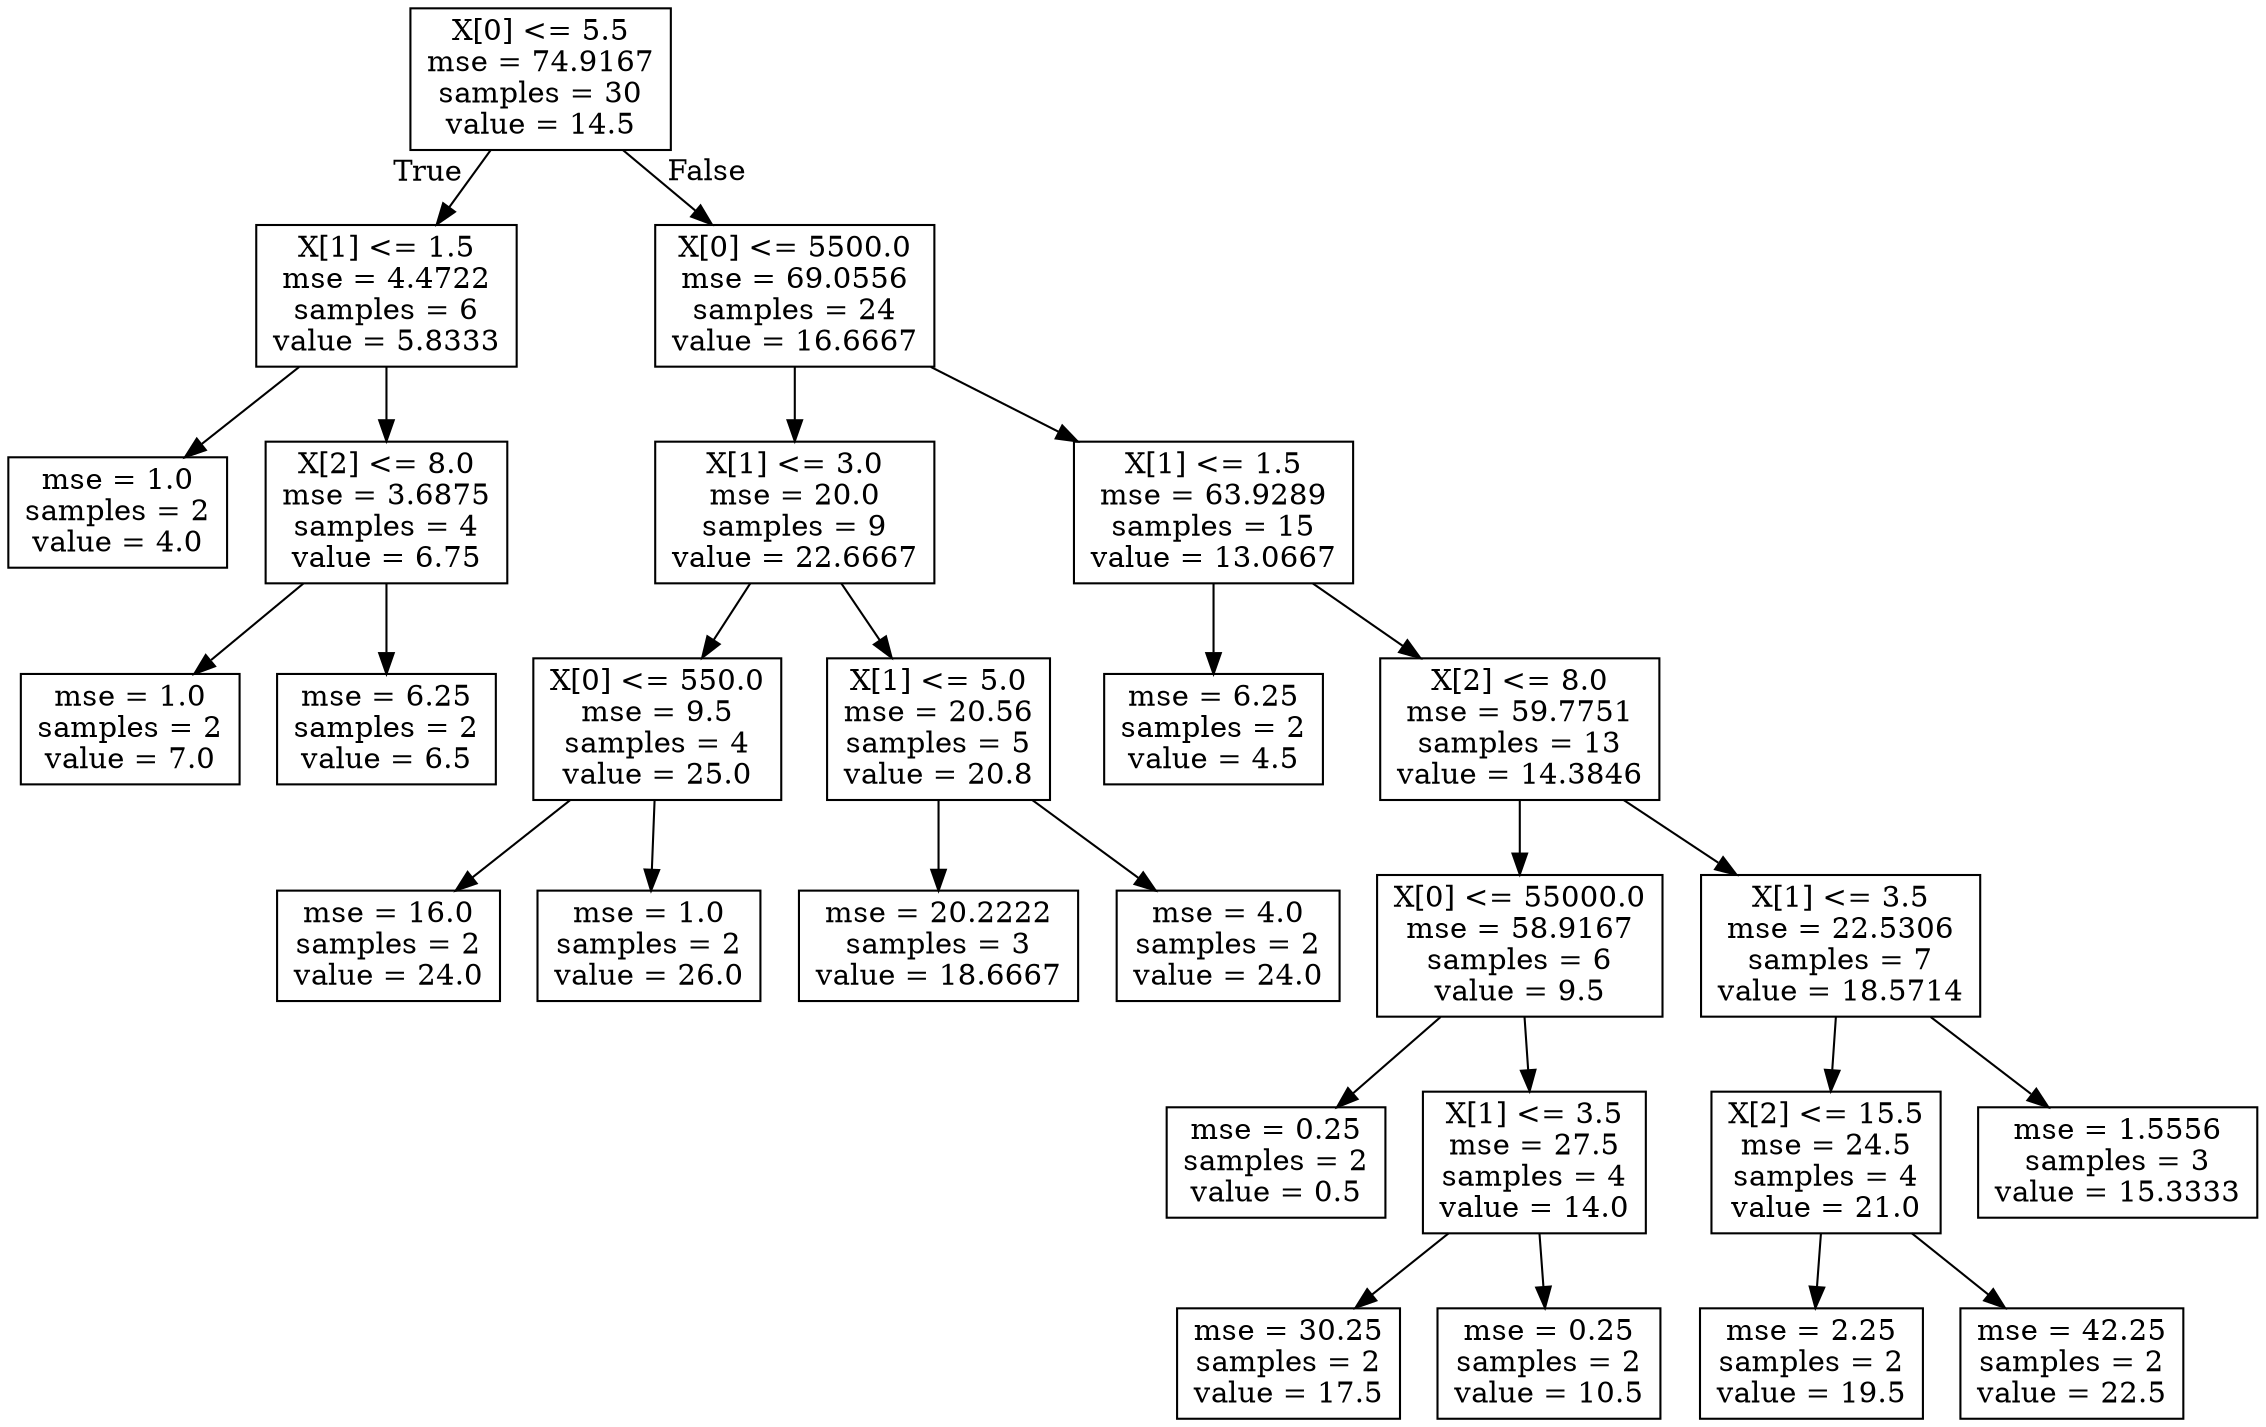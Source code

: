 digraph Tree {
node [shape=box] ;
0 [label="X[0] <= 5.5\nmse = 74.9167\nsamples = 30\nvalue = 14.5"] ;
1 [label="X[1] <= 1.5\nmse = 4.4722\nsamples = 6\nvalue = 5.8333"] ;
0 -> 1 [labeldistance=2.5, labelangle=45, headlabel="True"] ;
2 [label="mse = 1.0\nsamples = 2\nvalue = 4.0"] ;
1 -> 2 ;
3 [label="X[2] <= 8.0\nmse = 3.6875\nsamples = 4\nvalue = 6.75"] ;
1 -> 3 ;
4 [label="mse = 1.0\nsamples = 2\nvalue = 7.0"] ;
3 -> 4 ;
5 [label="mse = 6.25\nsamples = 2\nvalue = 6.5"] ;
3 -> 5 ;
6 [label="X[0] <= 5500.0\nmse = 69.0556\nsamples = 24\nvalue = 16.6667"] ;
0 -> 6 [labeldistance=2.5, labelangle=-45, headlabel="False"] ;
7 [label="X[1] <= 3.0\nmse = 20.0\nsamples = 9\nvalue = 22.6667"] ;
6 -> 7 ;
8 [label="X[0] <= 550.0\nmse = 9.5\nsamples = 4\nvalue = 25.0"] ;
7 -> 8 ;
9 [label="mse = 16.0\nsamples = 2\nvalue = 24.0"] ;
8 -> 9 ;
10 [label="mse = 1.0\nsamples = 2\nvalue = 26.0"] ;
8 -> 10 ;
11 [label="X[1] <= 5.0\nmse = 20.56\nsamples = 5\nvalue = 20.8"] ;
7 -> 11 ;
12 [label="mse = 20.2222\nsamples = 3\nvalue = 18.6667"] ;
11 -> 12 ;
13 [label="mse = 4.0\nsamples = 2\nvalue = 24.0"] ;
11 -> 13 ;
14 [label="X[1] <= 1.5\nmse = 63.9289\nsamples = 15\nvalue = 13.0667"] ;
6 -> 14 ;
15 [label="mse = 6.25\nsamples = 2\nvalue = 4.5"] ;
14 -> 15 ;
16 [label="X[2] <= 8.0\nmse = 59.7751\nsamples = 13\nvalue = 14.3846"] ;
14 -> 16 ;
17 [label="X[0] <= 55000.0\nmse = 58.9167\nsamples = 6\nvalue = 9.5"] ;
16 -> 17 ;
18 [label="mse = 0.25\nsamples = 2\nvalue = 0.5"] ;
17 -> 18 ;
19 [label="X[1] <= 3.5\nmse = 27.5\nsamples = 4\nvalue = 14.0"] ;
17 -> 19 ;
20 [label="mse = 30.25\nsamples = 2\nvalue = 17.5"] ;
19 -> 20 ;
21 [label="mse = 0.25\nsamples = 2\nvalue = 10.5"] ;
19 -> 21 ;
22 [label="X[1] <= 3.5\nmse = 22.5306\nsamples = 7\nvalue = 18.5714"] ;
16 -> 22 ;
23 [label="X[2] <= 15.5\nmse = 24.5\nsamples = 4\nvalue = 21.0"] ;
22 -> 23 ;
24 [label="mse = 2.25\nsamples = 2\nvalue = 19.5"] ;
23 -> 24 ;
25 [label="mse = 42.25\nsamples = 2\nvalue = 22.5"] ;
23 -> 25 ;
26 [label="mse = 1.5556\nsamples = 3\nvalue = 15.3333"] ;
22 -> 26 ;
}
